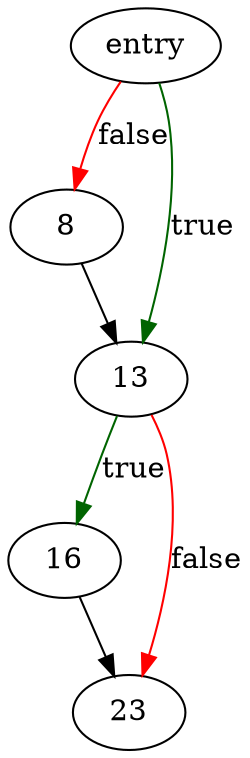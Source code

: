 digraph "pagerSyncHotJournal" {
	// Node definitions.
	1 [label=entry];
	8;
	13;
	16;
	23;

	// Edge definitions.
	1 -> 8 [
		color=red
		label=false
	];
	1 -> 13 [
		color=darkgreen
		label=true
	];
	8 -> 13;
	13 -> 16 [
		color=darkgreen
		label=true
	];
	13 -> 23 [
		color=red
		label=false
	];
	16 -> 23;
}